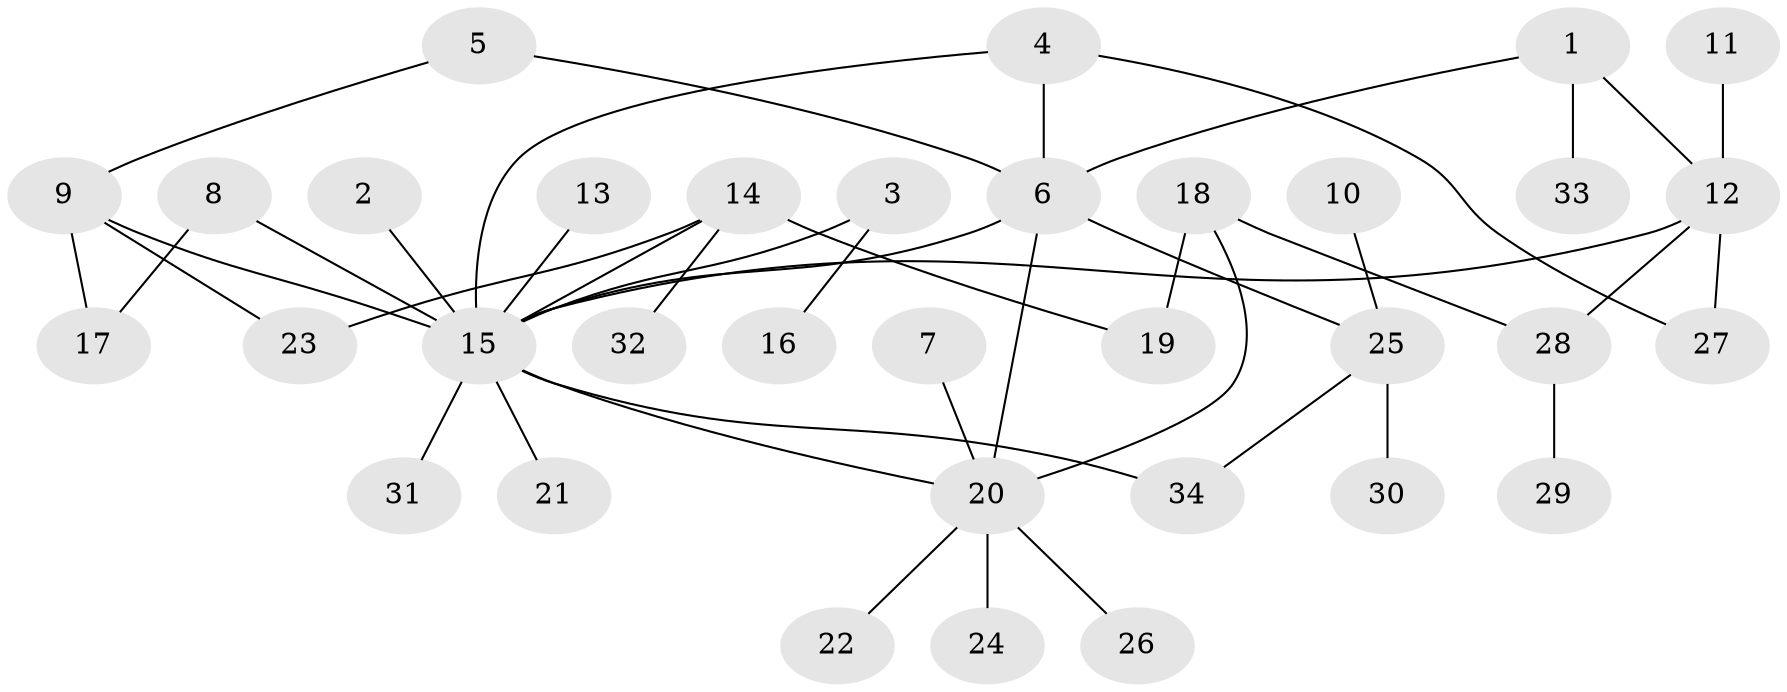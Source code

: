 // original degree distribution, {3: 0.08823529411764706, 7: 0.014705882352941176, 6: 0.04411764705882353, 15: 0.014705882352941176, 1: 0.5588235294117647, 4: 0.058823529411764705, 2: 0.17647058823529413, 10: 0.014705882352941176, 5: 0.029411764705882353}
// Generated by graph-tools (version 1.1) at 2025/01/03/09/25 03:01:41]
// undirected, 34 vertices, 43 edges
graph export_dot {
graph [start="1"]
  node [color=gray90,style=filled];
  1;
  2;
  3;
  4;
  5;
  6;
  7;
  8;
  9;
  10;
  11;
  12;
  13;
  14;
  15;
  16;
  17;
  18;
  19;
  20;
  21;
  22;
  23;
  24;
  25;
  26;
  27;
  28;
  29;
  30;
  31;
  32;
  33;
  34;
  1 -- 6 [weight=1.0];
  1 -- 12 [weight=1.0];
  1 -- 33 [weight=1.0];
  2 -- 15 [weight=1.0];
  3 -- 15 [weight=1.0];
  3 -- 16 [weight=1.0];
  4 -- 6 [weight=1.0];
  4 -- 15 [weight=1.0];
  4 -- 27 [weight=1.0];
  5 -- 6 [weight=1.0];
  5 -- 9 [weight=1.0];
  6 -- 15 [weight=1.0];
  6 -- 20 [weight=1.0];
  6 -- 25 [weight=1.0];
  7 -- 20 [weight=1.0];
  8 -- 15 [weight=1.0];
  8 -- 17 [weight=1.0];
  9 -- 15 [weight=1.0];
  9 -- 17 [weight=1.0];
  9 -- 23 [weight=1.0];
  10 -- 25 [weight=1.0];
  11 -- 12 [weight=1.0];
  12 -- 15 [weight=1.0];
  12 -- 27 [weight=1.0];
  12 -- 28 [weight=1.0];
  13 -- 15 [weight=1.0];
  14 -- 15 [weight=1.0];
  14 -- 19 [weight=1.0];
  14 -- 23 [weight=1.0];
  14 -- 32 [weight=1.0];
  15 -- 20 [weight=1.0];
  15 -- 21 [weight=1.0];
  15 -- 31 [weight=1.0];
  15 -- 34 [weight=1.0];
  18 -- 19 [weight=1.0];
  18 -- 20 [weight=1.0];
  18 -- 28 [weight=1.0];
  20 -- 22 [weight=1.0];
  20 -- 24 [weight=1.0];
  20 -- 26 [weight=1.0];
  25 -- 30 [weight=1.0];
  25 -- 34 [weight=1.0];
  28 -- 29 [weight=1.0];
}
